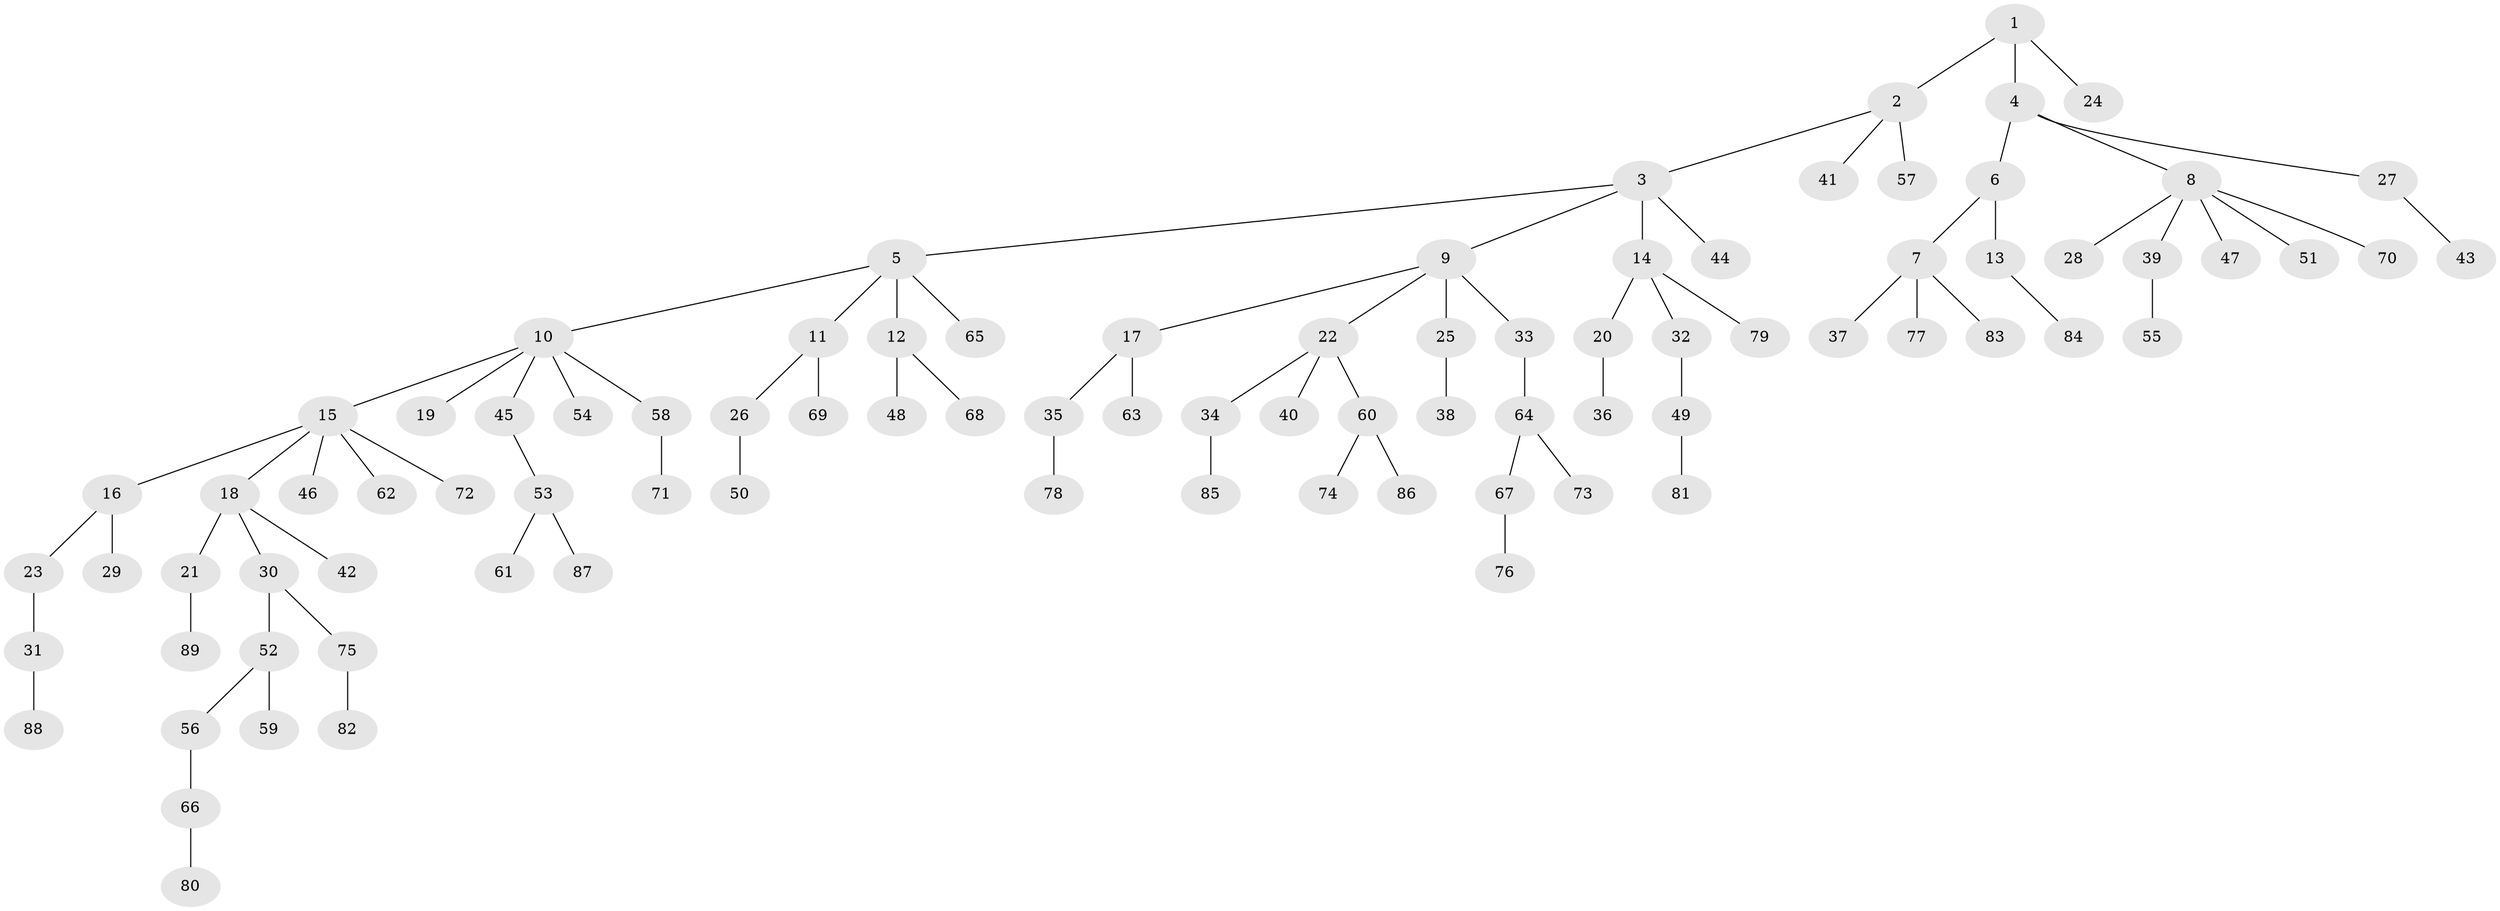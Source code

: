 // coarse degree distribution, {1: 0.6857142857142857, 2: 0.22857142857142856, 4: 0.02857142857142857, 9: 0.02857142857142857, 15: 0.02857142857142857}
// Generated by graph-tools (version 1.1) at 2025/56/03/04/25 21:56:30]
// undirected, 89 vertices, 88 edges
graph export_dot {
graph [start="1"]
  node [color=gray90,style=filled];
  1;
  2;
  3;
  4;
  5;
  6;
  7;
  8;
  9;
  10;
  11;
  12;
  13;
  14;
  15;
  16;
  17;
  18;
  19;
  20;
  21;
  22;
  23;
  24;
  25;
  26;
  27;
  28;
  29;
  30;
  31;
  32;
  33;
  34;
  35;
  36;
  37;
  38;
  39;
  40;
  41;
  42;
  43;
  44;
  45;
  46;
  47;
  48;
  49;
  50;
  51;
  52;
  53;
  54;
  55;
  56;
  57;
  58;
  59;
  60;
  61;
  62;
  63;
  64;
  65;
  66;
  67;
  68;
  69;
  70;
  71;
  72;
  73;
  74;
  75;
  76;
  77;
  78;
  79;
  80;
  81;
  82;
  83;
  84;
  85;
  86;
  87;
  88;
  89;
  1 -- 2;
  1 -- 4;
  1 -- 24;
  2 -- 3;
  2 -- 41;
  2 -- 57;
  3 -- 5;
  3 -- 9;
  3 -- 14;
  3 -- 44;
  4 -- 6;
  4 -- 8;
  4 -- 27;
  5 -- 10;
  5 -- 11;
  5 -- 12;
  5 -- 65;
  6 -- 7;
  6 -- 13;
  7 -- 37;
  7 -- 77;
  7 -- 83;
  8 -- 28;
  8 -- 39;
  8 -- 47;
  8 -- 51;
  8 -- 70;
  9 -- 17;
  9 -- 22;
  9 -- 25;
  9 -- 33;
  10 -- 15;
  10 -- 19;
  10 -- 45;
  10 -- 54;
  10 -- 58;
  11 -- 26;
  11 -- 69;
  12 -- 48;
  12 -- 68;
  13 -- 84;
  14 -- 20;
  14 -- 32;
  14 -- 79;
  15 -- 16;
  15 -- 18;
  15 -- 46;
  15 -- 62;
  15 -- 72;
  16 -- 23;
  16 -- 29;
  17 -- 35;
  17 -- 63;
  18 -- 21;
  18 -- 30;
  18 -- 42;
  20 -- 36;
  21 -- 89;
  22 -- 34;
  22 -- 40;
  22 -- 60;
  23 -- 31;
  25 -- 38;
  26 -- 50;
  27 -- 43;
  30 -- 52;
  30 -- 75;
  31 -- 88;
  32 -- 49;
  33 -- 64;
  34 -- 85;
  35 -- 78;
  39 -- 55;
  45 -- 53;
  49 -- 81;
  52 -- 56;
  52 -- 59;
  53 -- 61;
  53 -- 87;
  56 -- 66;
  58 -- 71;
  60 -- 74;
  60 -- 86;
  64 -- 67;
  64 -- 73;
  66 -- 80;
  67 -- 76;
  75 -- 82;
}
